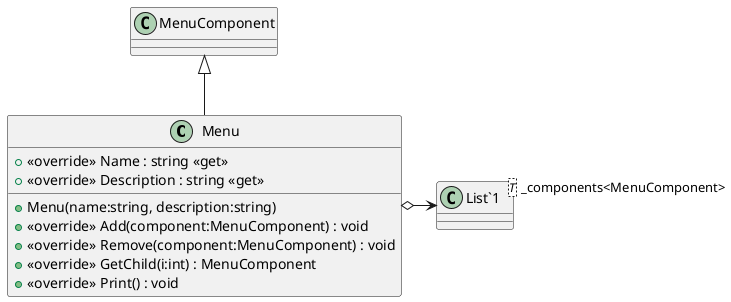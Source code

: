 @startuml
class Menu {
    + Menu(name:string, description:string)
    + <<override>> Add(component:MenuComponent) : void
    + <<override>> Remove(component:MenuComponent) : void
    + <<override>> GetChild(i:int) : MenuComponent
    + <<override>> Name : string <<get>>
    + <<override>> Description : string <<get>>
    + <<override>> Print() : void
}
class "List`1"<T> {
}
MenuComponent <|-- Menu
Menu o-> "_components<MenuComponent>" "List`1"
@enduml
